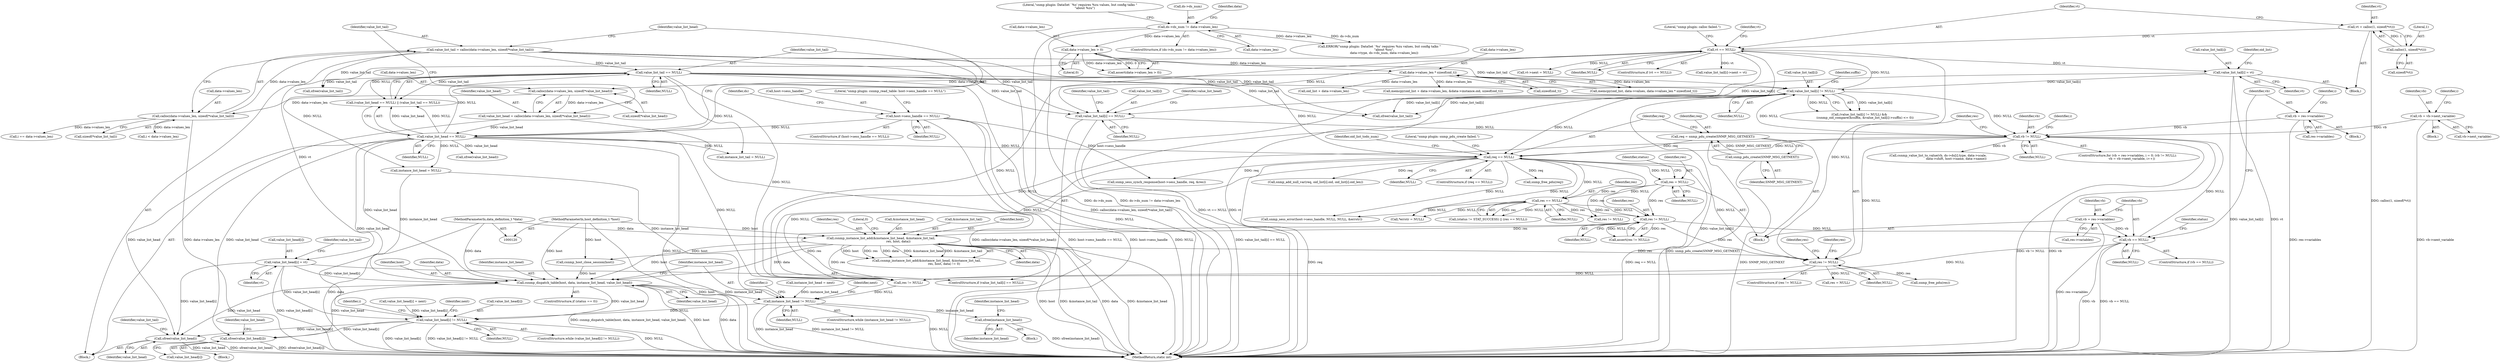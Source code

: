 digraph "0_collectd_d16c24542b2f96a194d43a73c2e5778822b9cb47@array" {
"1000749" [label="(Call,value_list_head[i] = vt)"];
"1000691" [label="(Call,vt == NULL)"];
"1000683" [label="(Call,vt = calloc(1, sizeof(*vt)))"];
"1000685" [label="(Call,calloc(1, sizeof(*vt)))"];
"1000651" [label="(Call,value_list_tail[i] != NULL)"];
"1000289" [label="(Call,value_list_tail == NULL)"];
"1000275" [label="(Call,value_list_tail = calloc(data->values_len, sizeof(*value_list_tail)))"];
"1000277" [label="(Call,calloc(data->values_len, sizeof(*value_list_tail)))"];
"1000268" [label="(Call,calloc(data->values_len, sizeof(*value_list_head)))"];
"1000219" [label="(Call,data->values_len * sizeof(oid_t))"];
"1000209" [label="(Call,data->values_len > 0)"];
"1000186" [label="(Call,ds->ds_num != data->values_len)"];
"1000286" [label="(Call,value_list_head == NULL)"];
"1000266" [label="(Call,value_list_head = calloc(data->values_len, sizeof(*value_list_head)))"];
"1000156" [label="(Call,host->sess_handle == NULL)"];
"1000762" [label="(Call,value_list_tail[i] = vt)"];
"1000488" [label="(Call,vb != NULL)"];
"1000492" [label="(Call,vb = vb->next_variable)"];
"1000480" [label="(Call,vb = res->variables)"];
"1000469" [label="(Call,vb == NULL)"];
"1000463" [label="(Call,vb = res->variables)"];
"1000450" [label="(Call,res != NULL)"];
"1000396" [label="(Call,res == NULL)"];
"1000379" [label="(Call,res = NULL)"];
"1000322" [label="(Call,req == NULL)"];
"1000317" [label="(Call,req = snmp_pdu_create(SNMP_MSG_GETNEXT))"];
"1000319" [label="(Call,snmp_pdu_create(SNMP_MSG_GETNEXT))"];
"1000792" [label="(Call,res != NULL)"];
"1000582" [label="(Call,csnmp_instance_list_add(&instance_list_head, &instance_list_tail,\n                                    res, host, data))"];
"1000121" [label="(MethodParameterIn,host_definition_t *host)"];
"1000122" [label="(MethodParameterIn,data_definition_t *data)"];
"1000744" [label="(Call,value_list_tail[i] == NULL)"];
"1000813" [label="(Call,csnmp_dispatch_table(host, data, instance_list_head, value_list_head))"];
"1000819" [label="(Call,instance_list_head != NULL)"];
"1000829" [label="(Call,sfree(instance_list_head))"];
"1000847" [label="(Call,value_list_head[i] != NULL)"];
"1000861" [label="(Call,sfree(value_list_head[i]))"];
"1000870" [label="(Call,sfree(value_list_head))"];
"1000481" [label="(Identifier,vb)"];
"1000503" [label="(Identifier,i)"];
"1000451" [label="(Identifier,res)"];
"1000844" [label="(Identifier,i)"];
"1000755" [label="(Call,value_list_tail[i]->next = vt)"];
"1000219" [label="(Call,data->values_len * sizeof(oid_t))"];
"1000792" [label="(Call,res != NULL)"];
"1000870" [label="(Call,sfree(value_list_head))"];
"1000195" [label="(Literal,\"snmp plugin: DataSet `%s' requires %zu values, but config talks \"\n          \"about %zu\")"];
"1000305" [label="(Call,instance_list_tail = NULL)"];
"1000267" [label="(Identifier,value_list_head)"];
"1000816" [label="(Identifier,instance_list_head)"];
"1000278" [label="(Call,data->values_len)"];
"1000603" [label="(Block,)"];
"1000492" [label="(Call,vb = vb->next_variable)"];
"1000397" [label="(Identifier,res)"];
"1000354" [label="(Call,snmp_add_null_var(req, oid_list[i].oid, oid_list[i].oid_len))"];
"1000498" [label="(Identifier,i)"];
"1000324" [label="(Identifier,NULL)"];
"1000281" [label="(Call,sizeof(*value_list_tail))"];
"1000187" [label="(Call,ds->ds_num)"];
"1000123" [label="(Block,)"];
"1000315" [label="(Block,)"];
"1000480" [label="(Call,vb = res->variables)"];
"1000478" [label="(ControlStructure,for (vb = res->variables, i = 0; (vb != NULL);\n         vb = vb->next_variable, i++))"];
"1000214" [label="(Call,memcpy(oid_list, data->values, data->values_len * sizeof(oid_t)))"];
"1000836" [label="(Identifier,i)"];
"1000398" [label="(Identifier,NULL)"];
"1000220" [label="(Call,data->values_len)"];
"1000685" [label="(Call,calloc(1, sizeof(*vt)))"];
"1000155" [label="(ControlStructure,if (host->sess_handle == NULL))"];
"1000585" [label="(Call,&instance_list_tail)"];
"1000861" [label="(Call,sfree(value_list_head[i]))"];
"1000449" [label="(Call,assert(res != NULL))"];
"1000588" [label="(Identifier,host)"];
"1000867" [label="(Identifier,value_list_head)"];
"1000738" [label="(Call,vt->next = NULL)"];
"1000190" [label="(Call,data->values_len)"];
"1000322" [label="(Call,req == NULL)"];
"1000587" [label="(Identifier,res)"];
"1000831" [label="(Call,instance_list_head = next)"];
"1000876" [label="(MethodReturn,static int)"];
"1000236" [label="(Call,oid_list + data->values_len)"];
"1000318" [label="(Identifier,req)"];
"1000268" [label="(Call,calloc(data->values_len, sizeof(*value_list_head)))"];
"1000750" [label="(Call,value_list_head[i])"];
"1000659" [label="(Identifier,suffix)"];
"1000770" [label="(Identifier,oid_list)"];
"1000494" [label="(Call,vb->next_variable)"];
"1000404" [label="(Call,snmp_sess_error(host->sess_handle, NULL, NULL, &errstr))"];
"1000687" [label="(Call,sizeof(*vt))"];
"1000832" [label="(Identifier,instance_list_head)"];
"1000830" [label="(Identifier,instance_list_head)"];
"1000493" [label="(Identifier,vb)"];
"1000852" [label="(Block,)"];
"1000186" [label="(Call,ds->ds_num != data->values_len)"];
"1000847" [label="(Call,value_list_head[i] != NULL)"];
"1000160" [label="(Identifier,NULL)"];
"1000686" [label="(Literal,1)"];
"1000753" [label="(Identifier,vt)"];
"1000766" [label="(Identifier,vt)"];
"1000383" [label="(Identifier,status)"];
"1000272" [label="(Call,sizeof(*value_list_head))"];
"1000384" [label="(Call,snmp_sess_synch_response(host->sess_handle, req, &res))"];
"1000156" [label="(Call,host->sess_handle == NULL)"];
"1000334" [label="(Identifier,oid_list_todo_num)"];
"1000297" [label="(Call,sfree(value_list_tail))"];
"1000401" [label="(Call,*errstr = NULL)"];
"1000285" [label="(Call,(value_list_head == NULL) || (value_list_tail == NULL))"];
"1000194" [label="(Call,ERROR(\"snmp plugin: DataSet `%s' requires %zu values, but config talks \"\n          \"about %zu\",\n          data->type, ds->ds_num, data->values_len))"];
"1000121" [label="(MethodParameterIn,host_definition_t *host)"];
"1000797" [label="(Call,res = NULL)"];
"1000289" [label="(Call,value_list_tail == NULL)"];
"1000470" [label="(Identifier,vb)"];
"1000590" [label="(Literal,0)"];
"1000684" [label="(Identifier,vt)"];
"1000471" [label="(Identifier,NULL)"];
"1000450" [label="(Call,res != NULL)"];
"1000871" [label="(Identifier,value_list_head)"];
"1000798" [label="(Identifier,res)"];
"1000872" [label="(Call,sfree(value_list_tail))"];
"1000817" [label="(Identifier,value_list_head)"];
"1000295" [label="(Call,sfree(value_list_head))"];
"1000796" [label="(Identifier,res)"];
"1000818" [label="(ControlStructure,while (instance_list_head != NULL))"];
"1000381" [label="(Identifier,NULL)"];
"1000809" [label="(ControlStructure,if (status == 0))"];
"1000396" [label="(Call,res == NULL)"];
"1000288" [label="(Identifier,NULL)"];
"1000801" [label="(Call,res != NULL)"];
"1000302" [label="(Call,instance_list_head = NULL)"];
"1000320" [label="(Identifier,SNMP_MSG_GETNEXT)"];
"1000581" [label="(Call,csnmp_instance_list_add(&instance_list_head, &instance_list_tail,\n                                    res, host, data) != 0)"];
"1000277" [label="(Call,calloc(data->values_len, sizeof(*value_list_tail)))"];
"1000157" [label="(Call,host->sess_handle)"];
"1000819" [label="(Call,instance_list_head != NULL)"];
"1000276" [label="(Identifier,value_list_tail)"];
"1000583" [label="(Call,&instance_list_head)"];
"1000429" [label="(Call,res != NULL)"];
"1000486" [label="(Identifier,i)"];
"1000209" [label="(Call,data->values_len > 0)"];
"1000392" [label="(Call,(status != STAT_SUCCESS) || (res == NULL))"];
"1000814" [label="(Identifier,host)"];
"1000822" [label="(Block,)"];
"1000323" [label="(Identifier,req)"];
"1000290" [label="(Identifier,value_list_tail)"];
"1000846" [label="(ControlStructure,while (value_list_head[i] != NULL))"];
"1000758" [label="(Identifier,value_list_tail)"];
"1000327" [label="(Literal,\"snmp plugin: snmp_pdu_create failed.\")"];
"1000693" [label="(Identifier,NULL)"];
"1000522" [label="(Call,i == data->values_len)"];
"1000452" [label="(Identifier,NULL)"];
"1000815" [label="(Identifier,data)"];
"1000743" [label="(ControlStructure,if (value_list_tail[i] == NULL))"];
"1000650" [label="(Call,(value_list_tail[i] != NULL) &&\n            (csnmp_oid_compare(&suffix, &value_list_tail[i]->suffix) <= 0))"];
"1000269" [label="(Call,data->values_len)"];
"1000463" [label="(Call,vb = res->variables)"];
"1000223" [label="(Call,sizeof(oid_t))"];
"1000210" [label="(Call,data->values_len)"];
"1000235" [label="(Call,memcpy(oid_list + data->values_len, &data->instance.oid, sizeof(oid_t)))"];
"1000745" [label="(Call,value_list_tail[i])"];
"1000321" [label="(ControlStructure,if (req == NULL))"];
"1000862" [label="(Call,value_list_head[i])"];
"1000373" [label="(Call,snmp_free_pdu(req))"];
"1000751" [label="(Identifier,value_list_head)"];
"1000286" [label="(Call,value_list_head == NULL)"];
"1000319" [label="(Call,snmp_pdu_create(SNMP_MSG_GETNEXT))"];
"1000744" [label="(Call,value_list_tail[i] == NULL)"];
"1000589" [label="(Identifier,data)"];
"1000825" [label="(Identifier,next)"];
"1000468" [label="(ControlStructure,if (vb == NULL))"];
"1000211" [label="(Identifier,data)"];
"1000873" [label="(Identifier,value_list_tail)"];
"1000820" [label="(Identifier,instance_list_head)"];
"1000655" [label="(Identifier,NULL)"];
"1000865" [label="(Call,value_list_head[i] = next)"];
"1000749" [label="(Call,value_list_head[i] = vt)"];
"1000163" [label="(Literal,\"snmp plugin: csnmp_read_table: host->sess_handle == NULL\")"];
"1000491" [label="(Block,)"];
"1000696" [label="(Literal,\"snmp plugin: calloc failed.\")"];
"1000692" [label="(Identifier,vt)"];
"1000275" [label="(Call,value_list_tail = calloc(data->values_len, sizeof(*value_list_tail)))"];
"1000266" [label="(Call,value_list_head = calloc(data->values_len, sizeof(*value_list_head)))"];
"1000706" [label="(Call,csnmp_value_list_to_value(vb, ds->ds[i].type, data->scale,\n                                      data->shift, host->name, data->name))"];
"1000317" [label="(Call,req = snmp_pdu_create(SNMP_MSG_GETNEXT))"];
"1000794" [label="(Identifier,NULL)"];
"1000291" [label="(Identifier,NULL)"];
"1000474" [label="(Identifier,status)"];
"1000379" [label="(Call,res = NULL)"];
"1000208" [label="(Call,assert(data->values_len > 0))"];
"1000855" [label="(Identifier,next)"];
"1000582" [label="(Call,csnmp_instance_list_add(&instance_list_head, &instance_list_tail,\n                                    res, host, data))"];
"1000690" [label="(ControlStructure,if (vt == NULL))"];
"1000704" [label="(Identifier,vt)"];
"1000848" [label="(Call,value_list_head[i])"];
"1000762" [label="(Call,value_list_tail[i] = vt)"];
"1000763" [label="(Call,value_list_tail[i])"];
"1000465" [label="(Call,res->variables)"];
"1000380" [label="(Identifier,res)"];
"1000490" [label="(Identifier,NULL)"];
"1000793" [label="(Identifier,res)"];
"1000287" [label="(Identifier,value_list_head)"];
"1000748" [label="(Identifier,NULL)"];
"1000683" [label="(Call,vt = calloc(1, sizeof(*vt)))"];
"1000213" [label="(Literal,0)"];
"1000829" [label="(Call,sfree(instance_list_head))"];
"1000851" [label="(Identifier,NULL)"];
"1000439" [label="(Call,csnmp_host_close_session(host))"];
"1000691" [label="(Call,vt == NULL)"];
"1000168" [label="(Identifier,ds)"];
"1000489" [label="(Identifier,vb)"];
"1000185" [label="(ControlStructure,if (ds->ds_num != data->values_len))"];
"1000482" [label="(Call,res->variables)"];
"1000795" [label="(Call,snmp_free_pdu(res))"];
"1000652" [label="(Call,value_list_tail[i])"];
"1000791" [label="(ControlStructure,if (res != NULL))"];
"1000122" [label="(MethodParameterIn,data_definition_t *data)"];
"1000469" [label="(Call,vb == NULL)"];
"1000479" [label="(Block,)"];
"1000821" [label="(Identifier,NULL)"];
"1000464" [label="(Identifier,vb)"];
"1000488" [label="(Call,vb != NULL)"];
"1000813" [label="(Call,csnmp_dispatch_table(host, data, instance_list_head, value_list_head))"];
"1000838" [label="(Call,i < data->values_len)"];
"1000764" [label="(Identifier,value_list_tail)"];
"1000651" [label="(Call,value_list_tail[i] != NULL)"];
"1000749" -> "1000743"  [label="AST: "];
"1000749" -> "1000753"  [label="CFG: "];
"1000750" -> "1000749"  [label="AST: "];
"1000753" -> "1000749"  [label="AST: "];
"1000764" -> "1000749"  [label="CFG: "];
"1000749" -> "1000876"  [label="DDG: value_list_head[i]"];
"1000691" -> "1000749"  [label="DDG: vt"];
"1000749" -> "1000813"  [label="DDG: value_list_head[i]"];
"1000749" -> "1000847"  [label="DDG: value_list_head[i]"];
"1000749" -> "1000870"  [label="DDG: value_list_head[i]"];
"1000691" -> "1000690"  [label="AST: "];
"1000691" -> "1000693"  [label="CFG: "];
"1000692" -> "1000691"  [label="AST: "];
"1000693" -> "1000691"  [label="AST: "];
"1000696" -> "1000691"  [label="CFG: "];
"1000704" -> "1000691"  [label="CFG: "];
"1000691" -> "1000876"  [label="DDG: vt"];
"1000691" -> "1000876"  [label="DDG: vt == NULL"];
"1000683" -> "1000691"  [label="DDG: vt"];
"1000651" -> "1000691"  [label="DDG: NULL"];
"1000691" -> "1000738"  [label="DDG: NULL"];
"1000691" -> "1000744"  [label="DDG: NULL"];
"1000691" -> "1000755"  [label="DDG: vt"];
"1000691" -> "1000762"  [label="DDG: vt"];
"1000691" -> "1000792"  [label="DDG: NULL"];
"1000691" -> "1000801"  [label="DDG: NULL"];
"1000683" -> "1000603"  [label="AST: "];
"1000683" -> "1000685"  [label="CFG: "];
"1000684" -> "1000683"  [label="AST: "];
"1000685" -> "1000683"  [label="AST: "];
"1000692" -> "1000683"  [label="CFG: "];
"1000683" -> "1000876"  [label="DDG: calloc(1, sizeof(*vt))"];
"1000685" -> "1000683"  [label="DDG: 1"];
"1000685" -> "1000687"  [label="CFG: "];
"1000686" -> "1000685"  [label="AST: "];
"1000687" -> "1000685"  [label="AST: "];
"1000651" -> "1000650"  [label="AST: "];
"1000651" -> "1000655"  [label="CFG: "];
"1000652" -> "1000651"  [label="AST: "];
"1000655" -> "1000651"  [label="AST: "];
"1000659" -> "1000651"  [label="CFG: "];
"1000650" -> "1000651"  [label="CFG: "];
"1000651" -> "1000876"  [label="DDG: value_list_tail[i]"];
"1000651" -> "1000322"  [label="DDG: NULL"];
"1000651" -> "1000488"  [label="DDG: NULL"];
"1000651" -> "1000650"  [label="DDG: value_list_tail[i]"];
"1000651" -> "1000650"  [label="DDG: NULL"];
"1000289" -> "1000651"  [label="DDG: value_list_tail"];
"1000275" -> "1000651"  [label="DDG: value_list_tail"];
"1000762" -> "1000651"  [label="DDG: value_list_tail[i]"];
"1000488" -> "1000651"  [label="DDG: NULL"];
"1000651" -> "1000744"  [label="DDG: value_list_tail[i]"];
"1000651" -> "1000801"  [label="DDG: NULL"];
"1000651" -> "1000872"  [label="DDG: value_list_tail[i]"];
"1000289" -> "1000285"  [label="AST: "];
"1000289" -> "1000291"  [label="CFG: "];
"1000290" -> "1000289"  [label="AST: "];
"1000291" -> "1000289"  [label="AST: "];
"1000285" -> "1000289"  [label="CFG: "];
"1000289" -> "1000876"  [label="DDG: NULL"];
"1000289" -> "1000285"  [label="DDG: value_list_tail"];
"1000289" -> "1000285"  [label="DDG: NULL"];
"1000275" -> "1000289"  [label="DDG: value_list_tail"];
"1000286" -> "1000289"  [label="DDG: NULL"];
"1000289" -> "1000297"  [label="DDG: value_list_tail"];
"1000289" -> "1000302"  [label="DDG: NULL"];
"1000289" -> "1000305"  [label="DDG: NULL"];
"1000289" -> "1000322"  [label="DDG: NULL"];
"1000289" -> "1000744"  [label="DDG: value_list_tail"];
"1000289" -> "1000801"  [label="DDG: NULL"];
"1000289" -> "1000872"  [label="DDG: value_list_tail"];
"1000275" -> "1000123"  [label="AST: "];
"1000275" -> "1000277"  [label="CFG: "];
"1000276" -> "1000275"  [label="AST: "];
"1000277" -> "1000275"  [label="AST: "];
"1000287" -> "1000275"  [label="CFG: "];
"1000275" -> "1000876"  [label="DDG: calloc(data->values_len, sizeof(*value_list_tail))"];
"1000277" -> "1000275"  [label="DDG: data->values_len"];
"1000275" -> "1000297"  [label="DDG: value_list_tail"];
"1000275" -> "1000744"  [label="DDG: value_list_tail"];
"1000275" -> "1000872"  [label="DDG: value_list_tail"];
"1000277" -> "1000281"  [label="CFG: "];
"1000278" -> "1000277"  [label="AST: "];
"1000281" -> "1000277"  [label="AST: "];
"1000277" -> "1000876"  [label="DDG: data->values_len"];
"1000268" -> "1000277"  [label="DDG: data->values_len"];
"1000277" -> "1000522"  [label="DDG: data->values_len"];
"1000277" -> "1000838"  [label="DDG: data->values_len"];
"1000268" -> "1000266"  [label="AST: "];
"1000268" -> "1000272"  [label="CFG: "];
"1000269" -> "1000268"  [label="AST: "];
"1000272" -> "1000268"  [label="AST: "];
"1000266" -> "1000268"  [label="CFG: "];
"1000268" -> "1000266"  [label="DDG: data->values_len"];
"1000219" -> "1000268"  [label="DDG: data->values_len"];
"1000219" -> "1000214"  [label="AST: "];
"1000219" -> "1000223"  [label="CFG: "];
"1000220" -> "1000219"  [label="AST: "];
"1000223" -> "1000219"  [label="AST: "];
"1000214" -> "1000219"  [label="CFG: "];
"1000219" -> "1000214"  [label="DDG: data->values_len"];
"1000209" -> "1000219"  [label="DDG: data->values_len"];
"1000219" -> "1000235"  [label="DDG: data->values_len"];
"1000219" -> "1000236"  [label="DDG: data->values_len"];
"1000209" -> "1000208"  [label="AST: "];
"1000209" -> "1000213"  [label="CFG: "];
"1000210" -> "1000209"  [label="AST: "];
"1000213" -> "1000209"  [label="AST: "];
"1000208" -> "1000209"  [label="CFG: "];
"1000209" -> "1000208"  [label="DDG: data->values_len"];
"1000209" -> "1000208"  [label="DDG: 0"];
"1000186" -> "1000209"  [label="DDG: data->values_len"];
"1000186" -> "1000185"  [label="AST: "];
"1000186" -> "1000190"  [label="CFG: "];
"1000187" -> "1000186"  [label="AST: "];
"1000190" -> "1000186"  [label="AST: "];
"1000195" -> "1000186"  [label="CFG: "];
"1000211" -> "1000186"  [label="CFG: "];
"1000186" -> "1000876"  [label="DDG: ds->ds_num != data->values_len"];
"1000186" -> "1000876"  [label="DDG: ds->ds_num"];
"1000186" -> "1000194"  [label="DDG: ds->ds_num"];
"1000186" -> "1000194"  [label="DDG: data->values_len"];
"1000286" -> "1000285"  [label="AST: "];
"1000286" -> "1000288"  [label="CFG: "];
"1000287" -> "1000286"  [label="AST: "];
"1000288" -> "1000286"  [label="AST: "];
"1000290" -> "1000286"  [label="CFG: "];
"1000285" -> "1000286"  [label="CFG: "];
"1000286" -> "1000876"  [label="DDG: NULL"];
"1000286" -> "1000285"  [label="DDG: value_list_head"];
"1000286" -> "1000285"  [label="DDG: NULL"];
"1000266" -> "1000286"  [label="DDG: value_list_head"];
"1000156" -> "1000286"  [label="DDG: NULL"];
"1000286" -> "1000295"  [label="DDG: value_list_head"];
"1000286" -> "1000302"  [label="DDG: NULL"];
"1000286" -> "1000305"  [label="DDG: NULL"];
"1000286" -> "1000322"  [label="DDG: NULL"];
"1000286" -> "1000801"  [label="DDG: NULL"];
"1000286" -> "1000813"  [label="DDG: value_list_head"];
"1000286" -> "1000847"  [label="DDG: value_list_head"];
"1000286" -> "1000861"  [label="DDG: value_list_head"];
"1000286" -> "1000870"  [label="DDG: value_list_head"];
"1000266" -> "1000123"  [label="AST: "];
"1000267" -> "1000266"  [label="AST: "];
"1000276" -> "1000266"  [label="CFG: "];
"1000266" -> "1000876"  [label="DDG: calloc(data->values_len, sizeof(*value_list_head))"];
"1000156" -> "1000155"  [label="AST: "];
"1000156" -> "1000160"  [label="CFG: "];
"1000157" -> "1000156"  [label="AST: "];
"1000160" -> "1000156"  [label="AST: "];
"1000163" -> "1000156"  [label="CFG: "];
"1000168" -> "1000156"  [label="CFG: "];
"1000156" -> "1000876"  [label="DDG: host->sess_handle"];
"1000156" -> "1000876"  [label="DDG: NULL"];
"1000156" -> "1000876"  [label="DDG: host->sess_handle == NULL"];
"1000156" -> "1000384"  [label="DDG: host->sess_handle"];
"1000762" -> "1000603"  [label="AST: "];
"1000762" -> "1000766"  [label="CFG: "];
"1000763" -> "1000762"  [label="AST: "];
"1000766" -> "1000762"  [label="AST: "];
"1000770" -> "1000762"  [label="CFG: "];
"1000762" -> "1000876"  [label="DDG: vt"];
"1000762" -> "1000876"  [label="DDG: value_list_tail[i]"];
"1000762" -> "1000872"  [label="DDG: value_list_tail[i]"];
"1000488" -> "1000478"  [label="AST: "];
"1000488" -> "1000490"  [label="CFG: "];
"1000489" -> "1000488"  [label="AST: "];
"1000490" -> "1000488"  [label="AST: "];
"1000503" -> "1000488"  [label="CFG: "];
"1000793" -> "1000488"  [label="CFG: "];
"1000488" -> "1000876"  [label="DDG: vb"];
"1000488" -> "1000876"  [label="DDG: vb != NULL"];
"1000488" -> "1000322"  [label="DDG: NULL"];
"1000492" -> "1000488"  [label="DDG: vb"];
"1000480" -> "1000488"  [label="DDG: vb"];
"1000469" -> "1000488"  [label="DDG: NULL"];
"1000744" -> "1000488"  [label="DDG: NULL"];
"1000488" -> "1000706"  [label="DDG: vb"];
"1000488" -> "1000792"  [label="DDG: NULL"];
"1000488" -> "1000801"  [label="DDG: NULL"];
"1000492" -> "1000491"  [label="AST: "];
"1000492" -> "1000494"  [label="CFG: "];
"1000493" -> "1000492"  [label="AST: "];
"1000494" -> "1000492"  [label="AST: "];
"1000498" -> "1000492"  [label="CFG: "];
"1000492" -> "1000876"  [label="DDG: vb->next_variable"];
"1000480" -> "1000479"  [label="AST: "];
"1000480" -> "1000482"  [label="CFG: "];
"1000481" -> "1000480"  [label="AST: "];
"1000482" -> "1000480"  [label="AST: "];
"1000486" -> "1000480"  [label="CFG: "];
"1000480" -> "1000876"  [label="DDG: res->variables"];
"1000469" -> "1000468"  [label="AST: "];
"1000469" -> "1000471"  [label="CFG: "];
"1000470" -> "1000469"  [label="AST: "];
"1000471" -> "1000469"  [label="AST: "];
"1000474" -> "1000469"  [label="CFG: "];
"1000481" -> "1000469"  [label="CFG: "];
"1000469" -> "1000876"  [label="DDG: vb == NULL"];
"1000469" -> "1000876"  [label="DDG: vb"];
"1000463" -> "1000469"  [label="DDG: vb"];
"1000450" -> "1000469"  [label="DDG: NULL"];
"1000469" -> "1000801"  [label="DDG: NULL"];
"1000463" -> "1000315"  [label="AST: "];
"1000463" -> "1000465"  [label="CFG: "];
"1000464" -> "1000463"  [label="AST: "];
"1000465" -> "1000463"  [label="AST: "];
"1000470" -> "1000463"  [label="CFG: "];
"1000463" -> "1000876"  [label="DDG: res->variables"];
"1000450" -> "1000449"  [label="AST: "];
"1000450" -> "1000452"  [label="CFG: "];
"1000451" -> "1000450"  [label="AST: "];
"1000452" -> "1000450"  [label="AST: "];
"1000449" -> "1000450"  [label="CFG: "];
"1000450" -> "1000449"  [label="DDG: res"];
"1000450" -> "1000449"  [label="DDG: NULL"];
"1000396" -> "1000450"  [label="DDG: res"];
"1000396" -> "1000450"  [label="DDG: NULL"];
"1000379" -> "1000450"  [label="DDG: res"];
"1000322" -> "1000450"  [label="DDG: NULL"];
"1000450" -> "1000582"  [label="DDG: res"];
"1000450" -> "1000792"  [label="DDG: res"];
"1000450" -> "1000801"  [label="DDG: res"];
"1000396" -> "1000392"  [label="AST: "];
"1000396" -> "1000398"  [label="CFG: "];
"1000397" -> "1000396"  [label="AST: "];
"1000398" -> "1000396"  [label="AST: "];
"1000392" -> "1000396"  [label="CFG: "];
"1000396" -> "1000392"  [label="DDG: res"];
"1000396" -> "1000392"  [label="DDG: NULL"];
"1000379" -> "1000396"  [label="DDG: res"];
"1000322" -> "1000396"  [label="DDG: NULL"];
"1000396" -> "1000401"  [label="DDG: NULL"];
"1000396" -> "1000404"  [label="DDG: NULL"];
"1000396" -> "1000429"  [label="DDG: res"];
"1000379" -> "1000315"  [label="AST: "];
"1000379" -> "1000381"  [label="CFG: "];
"1000380" -> "1000379"  [label="AST: "];
"1000381" -> "1000379"  [label="AST: "];
"1000383" -> "1000379"  [label="CFG: "];
"1000322" -> "1000379"  [label="DDG: NULL"];
"1000379" -> "1000429"  [label="DDG: res"];
"1000322" -> "1000321"  [label="AST: "];
"1000322" -> "1000324"  [label="CFG: "];
"1000323" -> "1000322"  [label="AST: "];
"1000324" -> "1000322"  [label="AST: "];
"1000327" -> "1000322"  [label="CFG: "];
"1000334" -> "1000322"  [label="CFG: "];
"1000322" -> "1000876"  [label="DDG: req == NULL"];
"1000322" -> "1000876"  [label="DDG: req"];
"1000317" -> "1000322"  [label="DDG: req"];
"1000792" -> "1000322"  [label="DDG: NULL"];
"1000322" -> "1000354"  [label="DDG: req"];
"1000322" -> "1000373"  [label="DDG: req"];
"1000322" -> "1000384"  [label="DDG: req"];
"1000322" -> "1000401"  [label="DDG: NULL"];
"1000322" -> "1000404"  [label="DDG: NULL"];
"1000322" -> "1000801"  [label="DDG: NULL"];
"1000317" -> "1000315"  [label="AST: "];
"1000317" -> "1000319"  [label="CFG: "];
"1000318" -> "1000317"  [label="AST: "];
"1000319" -> "1000317"  [label="AST: "];
"1000323" -> "1000317"  [label="CFG: "];
"1000317" -> "1000876"  [label="DDG: snmp_pdu_create(SNMP_MSG_GETNEXT)"];
"1000319" -> "1000317"  [label="DDG: SNMP_MSG_GETNEXT"];
"1000319" -> "1000320"  [label="CFG: "];
"1000320" -> "1000319"  [label="AST: "];
"1000319" -> "1000876"  [label="DDG: SNMP_MSG_GETNEXT"];
"1000792" -> "1000791"  [label="AST: "];
"1000792" -> "1000794"  [label="CFG: "];
"1000793" -> "1000792"  [label="AST: "];
"1000794" -> "1000792"  [label="AST: "];
"1000796" -> "1000792"  [label="CFG: "];
"1000798" -> "1000792"  [label="CFG: "];
"1000582" -> "1000792"  [label="DDG: res"];
"1000792" -> "1000795"  [label="DDG: res"];
"1000792" -> "1000797"  [label="DDG: NULL"];
"1000792" -> "1000801"  [label="DDG: NULL"];
"1000582" -> "1000581"  [label="AST: "];
"1000582" -> "1000589"  [label="CFG: "];
"1000583" -> "1000582"  [label="AST: "];
"1000585" -> "1000582"  [label="AST: "];
"1000587" -> "1000582"  [label="AST: "];
"1000588" -> "1000582"  [label="AST: "];
"1000589" -> "1000582"  [label="AST: "];
"1000590" -> "1000582"  [label="CFG: "];
"1000582" -> "1000876"  [label="DDG: data"];
"1000582" -> "1000876"  [label="DDG: &instance_list_head"];
"1000582" -> "1000876"  [label="DDG: host"];
"1000582" -> "1000876"  [label="DDG: &instance_list_tail"];
"1000582" -> "1000439"  [label="DDG: host"];
"1000582" -> "1000581"  [label="DDG: host"];
"1000582" -> "1000581"  [label="DDG: res"];
"1000582" -> "1000581"  [label="DDG: data"];
"1000582" -> "1000581"  [label="DDG: &instance_list_head"];
"1000582" -> "1000581"  [label="DDG: &instance_list_tail"];
"1000121" -> "1000582"  [label="DDG: host"];
"1000122" -> "1000582"  [label="DDG: data"];
"1000582" -> "1000801"  [label="DDG: res"];
"1000582" -> "1000813"  [label="DDG: host"];
"1000582" -> "1000813"  [label="DDG: data"];
"1000121" -> "1000120"  [label="AST: "];
"1000121" -> "1000876"  [label="DDG: host"];
"1000121" -> "1000439"  [label="DDG: host"];
"1000121" -> "1000813"  [label="DDG: host"];
"1000122" -> "1000120"  [label="AST: "];
"1000122" -> "1000876"  [label="DDG: data"];
"1000122" -> "1000813"  [label="DDG: data"];
"1000744" -> "1000743"  [label="AST: "];
"1000744" -> "1000748"  [label="CFG: "];
"1000745" -> "1000744"  [label="AST: "];
"1000748" -> "1000744"  [label="AST: "];
"1000751" -> "1000744"  [label="CFG: "];
"1000758" -> "1000744"  [label="CFG: "];
"1000744" -> "1000876"  [label="DDG: value_list_tail[i] == NULL"];
"1000813" -> "1000809"  [label="AST: "];
"1000813" -> "1000817"  [label="CFG: "];
"1000814" -> "1000813"  [label="AST: "];
"1000815" -> "1000813"  [label="AST: "];
"1000816" -> "1000813"  [label="AST: "];
"1000817" -> "1000813"  [label="AST: "];
"1000820" -> "1000813"  [label="CFG: "];
"1000813" -> "1000876"  [label="DDG: host"];
"1000813" -> "1000876"  [label="DDG: data"];
"1000813" -> "1000876"  [label="DDG: csnmp_dispatch_table(host, data, instance_list_head, value_list_head)"];
"1000439" -> "1000813"  [label="DDG: host"];
"1000302" -> "1000813"  [label="DDG: instance_list_head"];
"1000813" -> "1000819"  [label="DDG: instance_list_head"];
"1000813" -> "1000847"  [label="DDG: value_list_head"];
"1000813" -> "1000861"  [label="DDG: value_list_head"];
"1000813" -> "1000870"  [label="DDG: value_list_head"];
"1000819" -> "1000818"  [label="AST: "];
"1000819" -> "1000821"  [label="CFG: "];
"1000820" -> "1000819"  [label="AST: "];
"1000821" -> "1000819"  [label="AST: "];
"1000825" -> "1000819"  [label="CFG: "];
"1000836" -> "1000819"  [label="CFG: "];
"1000819" -> "1000876"  [label="DDG: instance_list_head"];
"1000819" -> "1000876"  [label="DDG: instance_list_head != NULL"];
"1000819" -> "1000876"  [label="DDG: NULL"];
"1000302" -> "1000819"  [label="DDG: instance_list_head"];
"1000831" -> "1000819"  [label="DDG: instance_list_head"];
"1000801" -> "1000819"  [label="DDG: NULL"];
"1000819" -> "1000829"  [label="DDG: instance_list_head"];
"1000819" -> "1000847"  [label="DDG: NULL"];
"1000829" -> "1000822"  [label="AST: "];
"1000829" -> "1000830"  [label="CFG: "];
"1000830" -> "1000829"  [label="AST: "];
"1000832" -> "1000829"  [label="CFG: "];
"1000829" -> "1000876"  [label="DDG: sfree(instance_list_head)"];
"1000847" -> "1000846"  [label="AST: "];
"1000847" -> "1000851"  [label="CFG: "];
"1000848" -> "1000847"  [label="AST: "];
"1000851" -> "1000847"  [label="AST: "];
"1000855" -> "1000847"  [label="CFG: "];
"1000844" -> "1000847"  [label="CFG: "];
"1000847" -> "1000876"  [label="DDG: NULL"];
"1000847" -> "1000876"  [label="DDG: value_list_head[i]"];
"1000847" -> "1000876"  [label="DDG: value_list_head[i] != NULL"];
"1000865" -> "1000847"  [label="DDG: value_list_head[i]"];
"1000847" -> "1000861"  [label="DDG: value_list_head[i]"];
"1000847" -> "1000870"  [label="DDG: value_list_head[i]"];
"1000861" -> "1000852"  [label="AST: "];
"1000861" -> "1000862"  [label="CFG: "];
"1000862" -> "1000861"  [label="AST: "];
"1000867" -> "1000861"  [label="CFG: "];
"1000861" -> "1000876"  [label="DDG: sfree(value_list_head[i])"];
"1000870" -> "1000123"  [label="AST: "];
"1000870" -> "1000871"  [label="CFG: "];
"1000871" -> "1000870"  [label="AST: "];
"1000873" -> "1000870"  [label="CFG: "];
"1000870" -> "1000876"  [label="DDG: sfree(value_list_head)"];
"1000870" -> "1000876"  [label="DDG: value_list_head"];
}

